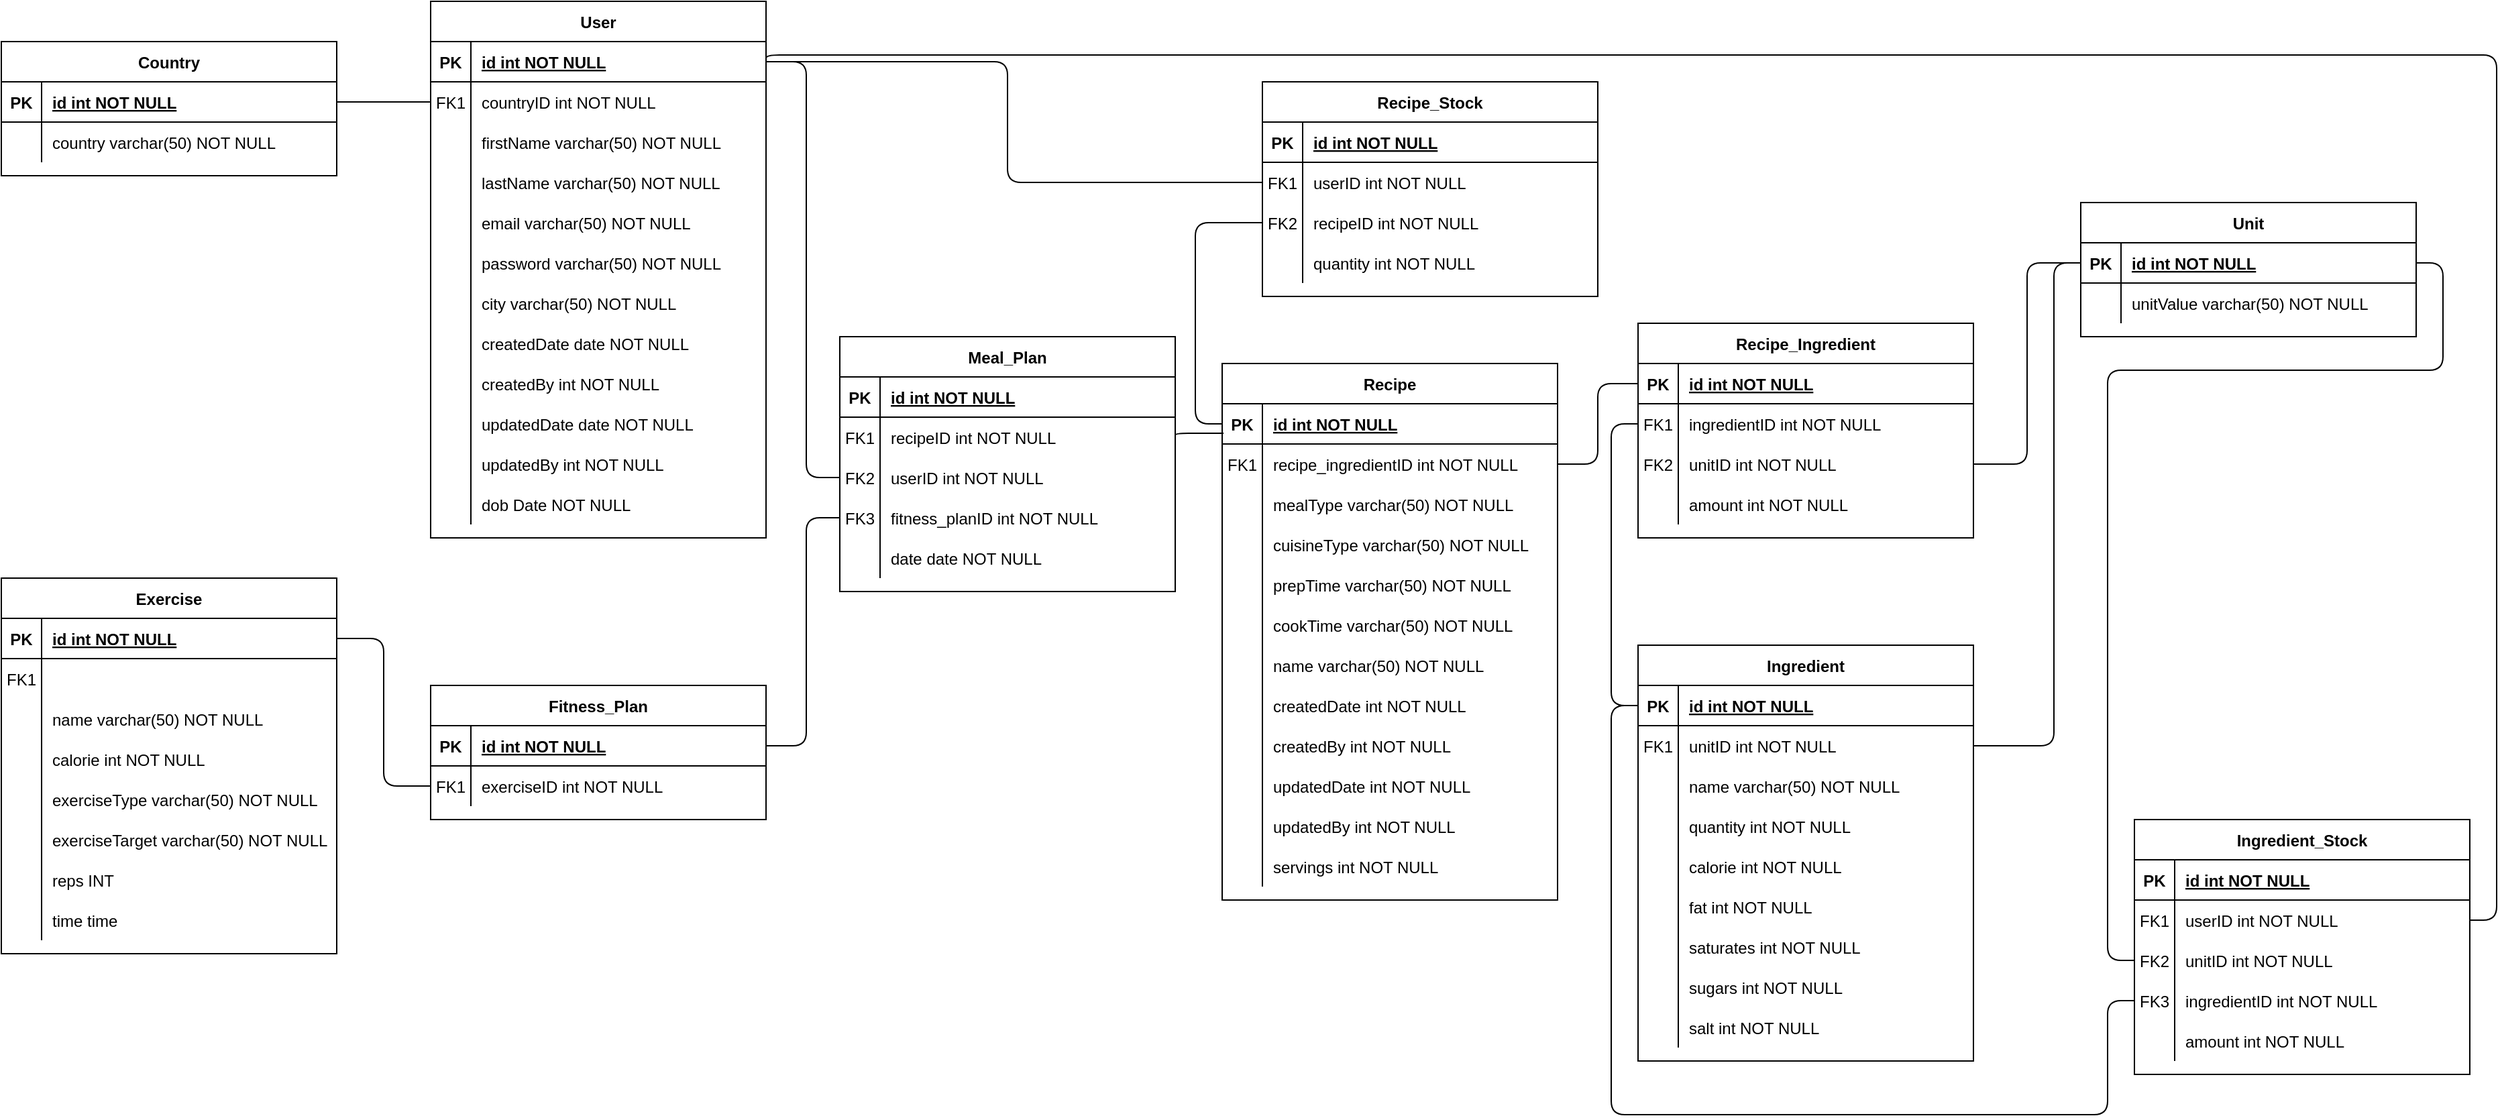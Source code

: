 <mxfile version="14.4.3" type="device"><diagram id="R2lEEEUBdFMjLlhIrx00" name="Page-1"><mxGraphModel dx="2709" dy="1211" grid="1" gridSize="10" guides="1" tooltips="1" connect="1" arrows="1" fold="1" page="1" pageScale="1" pageWidth="850" pageHeight="1100" math="0" shadow="0" extFonts="Permanent Marker^https://fonts.googleapis.com/css?family=Permanent+Marker"><root><mxCell id="0"/><mxCell id="1" parent="0"/><mxCell id="C-vyLk0tnHw3VtMMgP7b-2" value="Country" style="shape=table;startSize=30;container=1;collapsible=1;childLayout=tableLayout;fixedRows=1;rowLines=0;fontStyle=1;align=center;resizeLast=1;" parent="1" vertex="1"><mxGeometry x="-200" y="180" width="250" height="100" as="geometry"/></mxCell><mxCell id="C-vyLk0tnHw3VtMMgP7b-3" value="" style="shape=partialRectangle;collapsible=0;dropTarget=0;pointerEvents=0;fillColor=none;points=[[0,0.5],[1,0.5]];portConstraint=eastwest;top=0;left=0;right=0;bottom=1;" parent="C-vyLk0tnHw3VtMMgP7b-2" vertex="1"><mxGeometry y="30" width="250" height="30" as="geometry"/></mxCell><mxCell id="C-vyLk0tnHw3VtMMgP7b-4" value="PK" style="shape=partialRectangle;overflow=hidden;connectable=0;fillColor=none;top=0;left=0;bottom=0;right=0;fontStyle=1;" parent="C-vyLk0tnHw3VtMMgP7b-3" vertex="1"><mxGeometry width="30" height="30" as="geometry"/></mxCell><mxCell id="C-vyLk0tnHw3VtMMgP7b-5" value="id int NOT NULL " style="shape=partialRectangle;overflow=hidden;connectable=0;fillColor=none;top=0;left=0;bottom=0;right=0;align=left;spacingLeft=6;fontStyle=5;" parent="C-vyLk0tnHw3VtMMgP7b-3" vertex="1"><mxGeometry x="30" width="220" height="30" as="geometry"/></mxCell><mxCell id="C-vyLk0tnHw3VtMMgP7b-9" value="" style="shape=partialRectangle;collapsible=0;dropTarget=0;pointerEvents=0;fillColor=none;points=[[0,0.5],[1,0.5]];portConstraint=eastwest;top=0;left=0;right=0;bottom=0;" parent="C-vyLk0tnHw3VtMMgP7b-2" vertex="1"><mxGeometry y="60" width="250" height="30" as="geometry"/></mxCell><mxCell id="C-vyLk0tnHw3VtMMgP7b-10" value="" style="shape=partialRectangle;overflow=hidden;connectable=0;fillColor=none;top=0;left=0;bottom=0;right=0;" parent="C-vyLk0tnHw3VtMMgP7b-9" vertex="1"><mxGeometry width="30" height="30" as="geometry"/></mxCell><mxCell id="C-vyLk0tnHw3VtMMgP7b-11" value="country varchar(50) NOT NULL" style="shape=partialRectangle;overflow=hidden;connectable=0;fillColor=none;top=0;left=0;bottom=0;right=0;align=left;spacingLeft=6;" parent="C-vyLk0tnHw3VtMMgP7b-9" vertex="1"><mxGeometry x="30" width="220" height="30" as="geometry"/></mxCell><mxCell id="C-vyLk0tnHw3VtMMgP7b-13" value="Recipe" style="shape=table;startSize=30;container=1;collapsible=1;childLayout=tableLayout;fixedRows=1;rowLines=0;fontStyle=1;align=center;resizeLast=1;" parent="1" vertex="1"><mxGeometry x="710" y="420" width="250" height="400" as="geometry"/></mxCell><mxCell id="C-vyLk0tnHw3VtMMgP7b-14" value="" style="shape=partialRectangle;collapsible=0;dropTarget=0;pointerEvents=0;fillColor=none;points=[[0,0.5],[1,0.5]];portConstraint=eastwest;top=0;left=0;right=0;bottom=1;" parent="C-vyLk0tnHw3VtMMgP7b-13" vertex="1"><mxGeometry y="30" width="250" height="30" as="geometry"/></mxCell><mxCell id="C-vyLk0tnHw3VtMMgP7b-15" value="PK" style="shape=partialRectangle;overflow=hidden;connectable=0;fillColor=none;top=0;left=0;bottom=0;right=0;fontStyle=1;" parent="C-vyLk0tnHw3VtMMgP7b-14" vertex="1"><mxGeometry width="30" height="30" as="geometry"/></mxCell><mxCell id="C-vyLk0tnHw3VtMMgP7b-16" value="id int NOT NULL " style="shape=partialRectangle;overflow=hidden;connectable=0;fillColor=none;top=0;left=0;bottom=0;right=0;align=left;spacingLeft=6;fontStyle=5;" parent="C-vyLk0tnHw3VtMMgP7b-14" vertex="1"><mxGeometry x="30" width="220" height="30" as="geometry"/></mxCell><mxCell id="C-vyLk0tnHw3VtMMgP7b-17" value="" style="shape=partialRectangle;collapsible=0;dropTarget=0;pointerEvents=0;fillColor=none;points=[[0,0.5],[1,0.5]];portConstraint=eastwest;top=0;left=0;right=0;bottom=0;" parent="C-vyLk0tnHw3VtMMgP7b-13" vertex="1"><mxGeometry y="60" width="250" height="30" as="geometry"/></mxCell><mxCell id="C-vyLk0tnHw3VtMMgP7b-18" value="FK1" style="shape=partialRectangle;overflow=hidden;connectable=0;fillColor=none;top=0;left=0;bottom=0;right=0;" parent="C-vyLk0tnHw3VtMMgP7b-17" vertex="1"><mxGeometry width="30" height="30" as="geometry"/></mxCell><mxCell id="C-vyLk0tnHw3VtMMgP7b-19" value="recipe_ingredientID int NOT NULL" style="shape=partialRectangle;overflow=hidden;connectable=0;fillColor=none;top=0;left=0;bottom=0;right=0;align=left;spacingLeft=6;" parent="C-vyLk0tnHw3VtMMgP7b-17" vertex="1"><mxGeometry x="30" width="220" height="30" as="geometry"/></mxCell><mxCell id="C-vyLk0tnHw3VtMMgP7b-20" value="" style="shape=partialRectangle;collapsible=0;dropTarget=0;pointerEvents=0;fillColor=none;points=[[0,0.5],[1,0.5]];portConstraint=eastwest;top=0;left=0;right=0;bottom=0;" parent="C-vyLk0tnHw3VtMMgP7b-13" vertex="1"><mxGeometry y="90" width="250" height="30" as="geometry"/></mxCell><mxCell id="C-vyLk0tnHw3VtMMgP7b-21" value="" style="shape=partialRectangle;overflow=hidden;connectable=0;fillColor=none;top=0;left=0;bottom=0;right=0;" parent="C-vyLk0tnHw3VtMMgP7b-20" vertex="1"><mxGeometry width="30" height="30" as="geometry"/></mxCell><mxCell id="C-vyLk0tnHw3VtMMgP7b-22" value="mealType varchar(50) NOT NULL" style="shape=partialRectangle;overflow=hidden;connectable=0;fillColor=none;top=0;left=0;bottom=0;right=0;align=left;spacingLeft=6;" parent="C-vyLk0tnHw3VtMMgP7b-20" vertex="1"><mxGeometry x="30" width="220" height="30" as="geometry"/></mxCell><mxCell id="Sjvf80DMkEzg02HDt4dx-84" value="" style="shape=partialRectangle;collapsible=0;dropTarget=0;pointerEvents=0;fillColor=none;points=[[0,0.5],[1,0.5]];portConstraint=eastwest;top=0;left=0;right=0;bottom=0;" vertex="1" parent="C-vyLk0tnHw3VtMMgP7b-13"><mxGeometry y="120" width="250" height="30" as="geometry"/></mxCell><mxCell id="Sjvf80DMkEzg02HDt4dx-85" value="" style="shape=partialRectangle;overflow=hidden;connectable=0;fillColor=none;top=0;left=0;bottom=0;right=0;" vertex="1" parent="Sjvf80DMkEzg02HDt4dx-84"><mxGeometry width="30" height="30" as="geometry"/></mxCell><mxCell id="Sjvf80DMkEzg02HDt4dx-86" value="cuisineType varchar(50) NOT NULL" style="shape=partialRectangle;overflow=hidden;connectable=0;fillColor=none;top=0;left=0;bottom=0;right=0;align=left;spacingLeft=6;" vertex="1" parent="Sjvf80DMkEzg02HDt4dx-84"><mxGeometry x="30" width="220" height="30" as="geometry"/></mxCell><mxCell id="Sjvf80DMkEzg02HDt4dx-87" value="" style="shape=partialRectangle;collapsible=0;dropTarget=0;pointerEvents=0;fillColor=none;points=[[0,0.5],[1,0.5]];portConstraint=eastwest;top=0;left=0;right=0;bottom=0;" vertex="1" parent="C-vyLk0tnHw3VtMMgP7b-13"><mxGeometry y="150" width="250" height="30" as="geometry"/></mxCell><mxCell id="Sjvf80DMkEzg02HDt4dx-88" value="" style="shape=partialRectangle;overflow=hidden;connectable=0;fillColor=none;top=0;left=0;bottom=0;right=0;" vertex="1" parent="Sjvf80DMkEzg02HDt4dx-87"><mxGeometry width="30" height="30" as="geometry"/></mxCell><mxCell id="Sjvf80DMkEzg02HDt4dx-89" value="prepTime varchar(50) NOT NULL" style="shape=partialRectangle;overflow=hidden;connectable=0;fillColor=none;top=0;left=0;bottom=0;right=0;align=left;spacingLeft=6;" vertex="1" parent="Sjvf80DMkEzg02HDt4dx-87"><mxGeometry x="30" width="220" height="30" as="geometry"/></mxCell><mxCell id="Sjvf80DMkEzg02HDt4dx-90" value="" style="shape=partialRectangle;collapsible=0;dropTarget=0;pointerEvents=0;fillColor=none;points=[[0,0.5],[1,0.5]];portConstraint=eastwest;top=0;left=0;right=0;bottom=0;" vertex="1" parent="C-vyLk0tnHw3VtMMgP7b-13"><mxGeometry y="180" width="250" height="30" as="geometry"/></mxCell><mxCell id="Sjvf80DMkEzg02HDt4dx-91" value="" style="shape=partialRectangle;overflow=hidden;connectable=0;fillColor=none;top=0;left=0;bottom=0;right=0;" vertex="1" parent="Sjvf80DMkEzg02HDt4dx-90"><mxGeometry width="30" height="30" as="geometry"/></mxCell><mxCell id="Sjvf80DMkEzg02HDt4dx-92" value="cookTime varchar(50) NOT NULL" style="shape=partialRectangle;overflow=hidden;connectable=0;fillColor=none;top=0;left=0;bottom=0;right=0;align=left;spacingLeft=6;" vertex="1" parent="Sjvf80DMkEzg02HDt4dx-90"><mxGeometry x="30" width="220" height="30" as="geometry"/></mxCell><mxCell id="Sjvf80DMkEzg02HDt4dx-124" value="" style="shape=partialRectangle;collapsible=0;dropTarget=0;pointerEvents=0;fillColor=none;points=[[0,0.5],[1,0.5]];portConstraint=eastwest;top=0;left=0;right=0;bottom=0;" vertex="1" parent="C-vyLk0tnHw3VtMMgP7b-13"><mxGeometry y="210" width="250" height="30" as="geometry"/></mxCell><mxCell id="Sjvf80DMkEzg02HDt4dx-125" value="" style="shape=partialRectangle;overflow=hidden;connectable=0;fillColor=none;top=0;left=0;bottom=0;right=0;" vertex="1" parent="Sjvf80DMkEzg02HDt4dx-124"><mxGeometry width="30" height="30" as="geometry"/></mxCell><mxCell id="Sjvf80DMkEzg02HDt4dx-126" value="name varchar(50) NOT NULL" style="shape=partialRectangle;overflow=hidden;connectable=0;fillColor=none;top=0;left=0;bottom=0;right=0;align=left;spacingLeft=6;" vertex="1" parent="Sjvf80DMkEzg02HDt4dx-124"><mxGeometry x="30" width="220" height="30" as="geometry"/></mxCell><mxCell id="Sjvf80DMkEzg02HDt4dx-130" value="" style="shape=partialRectangle;collapsible=0;dropTarget=0;pointerEvents=0;fillColor=none;points=[[0,0.5],[1,0.5]];portConstraint=eastwest;top=0;left=0;right=0;bottom=0;" vertex="1" parent="C-vyLk0tnHw3VtMMgP7b-13"><mxGeometry y="240" width="250" height="30" as="geometry"/></mxCell><mxCell id="Sjvf80DMkEzg02HDt4dx-131" value="" style="shape=partialRectangle;overflow=hidden;connectable=0;fillColor=none;top=0;left=0;bottom=0;right=0;" vertex="1" parent="Sjvf80DMkEzg02HDt4dx-130"><mxGeometry width="30" height="30" as="geometry"/></mxCell><mxCell id="Sjvf80DMkEzg02HDt4dx-132" value="createdDate int NOT NULL" style="shape=partialRectangle;overflow=hidden;connectable=0;fillColor=none;top=0;left=0;bottom=0;right=0;align=left;spacingLeft=6;" vertex="1" parent="Sjvf80DMkEzg02HDt4dx-130"><mxGeometry x="30" width="220" height="30" as="geometry"/></mxCell><mxCell id="Sjvf80DMkEzg02HDt4dx-127" value="" style="shape=partialRectangle;collapsible=0;dropTarget=0;pointerEvents=0;fillColor=none;points=[[0,0.5],[1,0.5]];portConstraint=eastwest;top=0;left=0;right=0;bottom=0;" vertex="1" parent="C-vyLk0tnHw3VtMMgP7b-13"><mxGeometry y="270" width="250" height="30" as="geometry"/></mxCell><mxCell id="Sjvf80DMkEzg02HDt4dx-128" value="" style="shape=partialRectangle;overflow=hidden;connectable=0;fillColor=none;top=0;left=0;bottom=0;right=0;" vertex="1" parent="Sjvf80DMkEzg02HDt4dx-127"><mxGeometry width="30" height="30" as="geometry"/></mxCell><mxCell id="Sjvf80DMkEzg02HDt4dx-129" value="createdBy int NOT NULL" style="shape=partialRectangle;overflow=hidden;connectable=0;fillColor=none;top=0;left=0;bottom=0;right=0;align=left;spacingLeft=6;" vertex="1" parent="Sjvf80DMkEzg02HDt4dx-127"><mxGeometry x="30" width="220" height="30" as="geometry"/></mxCell><mxCell id="Sjvf80DMkEzg02HDt4dx-133" value="" style="shape=partialRectangle;collapsible=0;dropTarget=0;pointerEvents=0;fillColor=none;points=[[0,0.5],[1,0.5]];portConstraint=eastwest;top=0;left=0;right=0;bottom=0;" vertex="1" parent="C-vyLk0tnHw3VtMMgP7b-13"><mxGeometry y="300" width="250" height="30" as="geometry"/></mxCell><mxCell id="Sjvf80DMkEzg02HDt4dx-134" value="" style="shape=partialRectangle;overflow=hidden;connectable=0;fillColor=none;top=0;left=0;bottom=0;right=0;" vertex="1" parent="Sjvf80DMkEzg02HDt4dx-133"><mxGeometry width="30" height="30" as="geometry"/></mxCell><mxCell id="Sjvf80DMkEzg02HDt4dx-135" value="updatedDate int NOT NULL" style="shape=partialRectangle;overflow=hidden;connectable=0;fillColor=none;top=0;left=0;bottom=0;right=0;align=left;spacingLeft=6;" vertex="1" parent="Sjvf80DMkEzg02HDt4dx-133"><mxGeometry x="30" width="220" height="30" as="geometry"/></mxCell><mxCell id="Sjvf80DMkEzg02HDt4dx-136" value="" style="shape=partialRectangle;collapsible=0;dropTarget=0;pointerEvents=0;fillColor=none;points=[[0,0.5],[1,0.5]];portConstraint=eastwest;top=0;left=0;right=0;bottom=0;" vertex="1" parent="C-vyLk0tnHw3VtMMgP7b-13"><mxGeometry y="330" width="250" height="30" as="geometry"/></mxCell><mxCell id="Sjvf80DMkEzg02HDt4dx-137" value="" style="shape=partialRectangle;overflow=hidden;connectable=0;fillColor=none;top=0;left=0;bottom=0;right=0;" vertex="1" parent="Sjvf80DMkEzg02HDt4dx-136"><mxGeometry width="30" height="30" as="geometry"/></mxCell><mxCell id="Sjvf80DMkEzg02HDt4dx-138" value="updatedBy int NOT NULL" style="shape=partialRectangle;overflow=hidden;connectable=0;fillColor=none;top=0;left=0;bottom=0;right=0;align=left;spacingLeft=6;" vertex="1" parent="Sjvf80DMkEzg02HDt4dx-136"><mxGeometry x="30" width="220" height="30" as="geometry"/></mxCell><mxCell id="Sjvf80DMkEzg02HDt4dx-223" value="" style="shape=partialRectangle;collapsible=0;dropTarget=0;pointerEvents=0;fillColor=none;points=[[0,0.5],[1,0.5]];portConstraint=eastwest;top=0;left=0;right=0;bottom=0;" vertex="1" parent="C-vyLk0tnHw3VtMMgP7b-13"><mxGeometry y="360" width="250" height="30" as="geometry"/></mxCell><mxCell id="Sjvf80DMkEzg02HDt4dx-224" value="" style="shape=partialRectangle;overflow=hidden;connectable=0;fillColor=none;top=0;left=0;bottom=0;right=0;" vertex="1" parent="Sjvf80DMkEzg02HDt4dx-223"><mxGeometry width="30" height="30" as="geometry"/></mxCell><mxCell id="Sjvf80DMkEzg02HDt4dx-225" value="servings int NOT NULL" style="shape=partialRectangle;overflow=hidden;connectable=0;fillColor=none;top=0;left=0;bottom=0;right=0;align=left;spacingLeft=6;" vertex="1" parent="Sjvf80DMkEzg02HDt4dx-223"><mxGeometry x="30" width="220" height="30" as="geometry"/></mxCell><mxCell id="C-vyLk0tnHw3VtMMgP7b-23" value="User" style="shape=table;startSize=30;container=1;collapsible=1;childLayout=tableLayout;fixedRows=1;rowLines=0;fontStyle=1;align=center;resizeLast=1;" parent="1" vertex="1"><mxGeometry x="120" y="150" width="250" height="400" as="geometry"/></mxCell><mxCell id="C-vyLk0tnHw3VtMMgP7b-24" value="" style="shape=partialRectangle;collapsible=0;dropTarget=0;pointerEvents=0;fillColor=none;points=[[0,0.5],[1,0.5]];portConstraint=eastwest;top=0;left=0;right=0;bottom=1;" parent="C-vyLk0tnHw3VtMMgP7b-23" vertex="1"><mxGeometry y="30" width="250" height="30" as="geometry"/></mxCell><mxCell id="C-vyLk0tnHw3VtMMgP7b-25" value="PK" style="shape=partialRectangle;overflow=hidden;connectable=0;fillColor=none;top=0;left=0;bottom=0;right=0;fontStyle=1;" parent="C-vyLk0tnHw3VtMMgP7b-24" vertex="1"><mxGeometry width="30" height="30" as="geometry"/></mxCell><mxCell id="C-vyLk0tnHw3VtMMgP7b-26" value="id int NOT NULL " style="shape=partialRectangle;overflow=hidden;connectable=0;fillColor=none;top=0;left=0;bottom=0;right=0;align=left;spacingLeft=6;fontStyle=5;" parent="C-vyLk0tnHw3VtMMgP7b-24" vertex="1"><mxGeometry x="30" width="220" height="30" as="geometry"/></mxCell><mxCell id="C-vyLk0tnHw3VtMMgP7b-27" value="" style="shape=partialRectangle;collapsible=0;dropTarget=0;pointerEvents=0;fillColor=none;points=[[0,0.5],[1,0.5]];portConstraint=eastwest;top=0;left=0;right=0;bottom=0;" parent="C-vyLk0tnHw3VtMMgP7b-23" vertex="1"><mxGeometry y="60" width="250" height="30" as="geometry"/></mxCell><mxCell id="C-vyLk0tnHw3VtMMgP7b-28" value="FK1" style="shape=partialRectangle;overflow=hidden;connectable=0;fillColor=none;top=0;left=0;bottom=0;right=0;" parent="C-vyLk0tnHw3VtMMgP7b-27" vertex="1"><mxGeometry width="30" height="30" as="geometry"/></mxCell><mxCell id="C-vyLk0tnHw3VtMMgP7b-29" value="countryID int NOT NULL" style="shape=partialRectangle;overflow=hidden;connectable=0;fillColor=none;top=0;left=0;bottom=0;right=0;align=left;spacingLeft=6;" parent="C-vyLk0tnHw3VtMMgP7b-27" vertex="1"><mxGeometry x="30" width="220" height="30" as="geometry"/></mxCell><mxCell id="Sjvf80DMkEzg02HDt4dx-42" value="" style="shape=partialRectangle;collapsible=0;dropTarget=0;pointerEvents=0;fillColor=none;points=[[0,0.5],[1,0.5]];portConstraint=eastwest;top=0;left=0;right=0;bottom=0;" vertex="1" parent="C-vyLk0tnHw3VtMMgP7b-23"><mxGeometry y="90" width="250" height="30" as="geometry"/></mxCell><mxCell id="Sjvf80DMkEzg02HDt4dx-43" value="" style="shape=partialRectangle;overflow=hidden;connectable=0;fillColor=none;top=0;left=0;bottom=0;right=0;" vertex="1" parent="Sjvf80DMkEzg02HDt4dx-42"><mxGeometry width="30" height="30" as="geometry"/></mxCell><mxCell id="Sjvf80DMkEzg02HDt4dx-44" value="firstName varchar(50) NOT NULL" style="shape=partialRectangle;overflow=hidden;connectable=0;fillColor=none;top=0;left=0;bottom=0;right=0;align=left;spacingLeft=6;" vertex="1" parent="Sjvf80DMkEzg02HDt4dx-42"><mxGeometry x="30" width="220" height="30" as="geometry"/></mxCell><mxCell id="Sjvf80DMkEzg02HDt4dx-45" value="" style="shape=partialRectangle;collapsible=0;dropTarget=0;pointerEvents=0;fillColor=none;points=[[0,0.5],[1,0.5]];portConstraint=eastwest;top=0;left=0;right=0;bottom=0;" vertex="1" parent="C-vyLk0tnHw3VtMMgP7b-23"><mxGeometry y="120" width="250" height="30" as="geometry"/></mxCell><mxCell id="Sjvf80DMkEzg02HDt4dx-46" value="" style="shape=partialRectangle;overflow=hidden;connectable=0;fillColor=none;top=0;left=0;bottom=0;right=0;" vertex="1" parent="Sjvf80DMkEzg02HDt4dx-45"><mxGeometry width="30" height="30" as="geometry"/></mxCell><mxCell id="Sjvf80DMkEzg02HDt4dx-47" value="lastName varchar(50) NOT NULL" style="shape=partialRectangle;overflow=hidden;connectable=0;fillColor=none;top=0;left=0;bottom=0;right=0;align=left;spacingLeft=6;" vertex="1" parent="Sjvf80DMkEzg02HDt4dx-45"><mxGeometry x="30" width="220" height="30" as="geometry"/></mxCell><mxCell id="Sjvf80DMkEzg02HDt4dx-48" value="" style="shape=partialRectangle;collapsible=0;dropTarget=0;pointerEvents=0;fillColor=none;points=[[0,0.5],[1,0.5]];portConstraint=eastwest;top=0;left=0;right=0;bottom=0;" vertex="1" parent="C-vyLk0tnHw3VtMMgP7b-23"><mxGeometry y="150" width="250" height="30" as="geometry"/></mxCell><mxCell id="Sjvf80DMkEzg02HDt4dx-49" value="" style="shape=partialRectangle;overflow=hidden;connectable=0;fillColor=none;top=0;left=0;bottom=0;right=0;" vertex="1" parent="Sjvf80DMkEzg02HDt4dx-48"><mxGeometry width="30" height="30" as="geometry"/></mxCell><mxCell id="Sjvf80DMkEzg02HDt4dx-50" value="email varchar(50) NOT NULL" style="shape=partialRectangle;overflow=hidden;connectable=0;fillColor=none;top=0;left=0;bottom=0;right=0;align=left;spacingLeft=6;" vertex="1" parent="Sjvf80DMkEzg02HDt4dx-48"><mxGeometry x="30" width="220" height="30" as="geometry"/></mxCell><mxCell id="Sjvf80DMkEzg02HDt4dx-51" value="" style="shape=partialRectangle;collapsible=0;dropTarget=0;pointerEvents=0;fillColor=none;points=[[0,0.5],[1,0.5]];portConstraint=eastwest;top=0;left=0;right=0;bottom=0;" vertex="1" parent="C-vyLk0tnHw3VtMMgP7b-23"><mxGeometry y="180" width="250" height="30" as="geometry"/></mxCell><mxCell id="Sjvf80DMkEzg02HDt4dx-52" value="" style="shape=partialRectangle;overflow=hidden;connectable=0;fillColor=none;top=0;left=0;bottom=0;right=0;" vertex="1" parent="Sjvf80DMkEzg02HDt4dx-51"><mxGeometry width="30" height="30" as="geometry"/></mxCell><mxCell id="Sjvf80DMkEzg02HDt4dx-53" value="password varchar(50) NOT NULL" style="shape=partialRectangle;overflow=hidden;connectable=0;fillColor=none;top=0;left=0;bottom=0;right=0;align=left;spacingLeft=6;" vertex="1" parent="Sjvf80DMkEzg02HDt4dx-51"><mxGeometry x="30" width="220" height="30" as="geometry"/></mxCell><mxCell id="Sjvf80DMkEzg02HDt4dx-54" value="" style="shape=partialRectangle;collapsible=0;dropTarget=0;pointerEvents=0;fillColor=none;points=[[0,0.5],[1,0.5]];portConstraint=eastwest;top=0;left=0;right=0;bottom=0;" vertex="1" parent="C-vyLk0tnHw3VtMMgP7b-23"><mxGeometry y="210" width="250" height="30" as="geometry"/></mxCell><mxCell id="Sjvf80DMkEzg02HDt4dx-55" value="" style="shape=partialRectangle;overflow=hidden;connectable=0;fillColor=none;top=0;left=0;bottom=0;right=0;" vertex="1" parent="Sjvf80DMkEzg02HDt4dx-54"><mxGeometry width="30" height="30" as="geometry"/></mxCell><mxCell id="Sjvf80DMkEzg02HDt4dx-56" value="city varchar(50) NOT NULL" style="shape=partialRectangle;overflow=hidden;connectable=0;fillColor=none;top=0;left=0;bottom=0;right=0;align=left;spacingLeft=6;" vertex="1" parent="Sjvf80DMkEzg02HDt4dx-54"><mxGeometry x="30" width="220" height="30" as="geometry"/></mxCell><mxCell id="Sjvf80DMkEzg02HDt4dx-57" value="" style="shape=partialRectangle;collapsible=0;dropTarget=0;pointerEvents=0;fillColor=none;points=[[0,0.5],[1,0.5]];portConstraint=eastwest;top=0;left=0;right=0;bottom=0;" vertex="1" parent="C-vyLk0tnHw3VtMMgP7b-23"><mxGeometry y="240" width="250" height="30" as="geometry"/></mxCell><mxCell id="Sjvf80DMkEzg02HDt4dx-58" value="" style="shape=partialRectangle;overflow=hidden;connectable=0;fillColor=none;top=0;left=0;bottom=0;right=0;" vertex="1" parent="Sjvf80DMkEzg02HDt4dx-57"><mxGeometry width="30" height="30" as="geometry"/></mxCell><mxCell id="Sjvf80DMkEzg02HDt4dx-59" value="createdDate date NOT NULL" style="shape=partialRectangle;overflow=hidden;connectable=0;fillColor=none;top=0;left=0;bottom=0;right=0;align=left;spacingLeft=6;" vertex="1" parent="Sjvf80DMkEzg02HDt4dx-57"><mxGeometry x="30" width="220" height="30" as="geometry"/></mxCell><mxCell id="Sjvf80DMkEzg02HDt4dx-60" value="" style="shape=partialRectangle;collapsible=0;dropTarget=0;pointerEvents=0;fillColor=none;points=[[0,0.5],[1,0.5]];portConstraint=eastwest;top=0;left=0;right=0;bottom=0;" vertex="1" parent="C-vyLk0tnHw3VtMMgP7b-23"><mxGeometry y="270" width="250" height="30" as="geometry"/></mxCell><mxCell id="Sjvf80DMkEzg02HDt4dx-61" value="" style="shape=partialRectangle;overflow=hidden;connectable=0;fillColor=none;top=0;left=0;bottom=0;right=0;" vertex="1" parent="Sjvf80DMkEzg02HDt4dx-60"><mxGeometry width="30" height="30" as="geometry"/></mxCell><mxCell id="Sjvf80DMkEzg02HDt4dx-62" value="createdBy int NOT NULL" style="shape=partialRectangle;overflow=hidden;connectable=0;fillColor=none;top=0;left=0;bottom=0;right=0;align=left;spacingLeft=6;" vertex="1" parent="Sjvf80DMkEzg02HDt4dx-60"><mxGeometry x="30" width="220" height="30" as="geometry"/></mxCell><mxCell id="Sjvf80DMkEzg02HDt4dx-63" value="" style="shape=partialRectangle;collapsible=0;dropTarget=0;pointerEvents=0;fillColor=none;points=[[0,0.5],[1,0.5]];portConstraint=eastwest;top=0;left=0;right=0;bottom=0;" vertex="1" parent="C-vyLk0tnHw3VtMMgP7b-23"><mxGeometry y="300" width="250" height="30" as="geometry"/></mxCell><mxCell id="Sjvf80DMkEzg02HDt4dx-64" value="" style="shape=partialRectangle;overflow=hidden;connectable=0;fillColor=none;top=0;left=0;bottom=0;right=0;" vertex="1" parent="Sjvf80DMkEzg02HDt4dx-63"><mxGeometry width="30" height="30" as="geometry"/></mxCell><mxCell id="Sjvf80DMkEzg02HDt4dx-65" value="updatedDate date NOT NULL" style="shape=partialRectangle;overflow=hidden;connectable=0;fillColor=none;top=0;left=0;bottom=0;right=0;align=left;spacingLeft=6;" vertex="1" parent="Sjvf80DMkEzg02HDt4dx-63"><mxGeometry x="30" width="220" height="30" as="geometry"/></mxCell><mxCell id="Sjvf80DMkEzg02HDt4dx-66" value="" style="shape=partialRectangle;collapsible=0;dropTarget=0;pointerEvents=0;fillColor=none;points=[[0,0.5],[1,0.5]];portConstraint=eastwest;top=0;left=0;right=0;bottom=0;" vertex="1" parent="C-vyLk0tnHw3VtMMgP7b-23"><mxGeometry y="330" width="250" height="30" as="geometry"/></mxCell><mxCell id="Sjvf80DMkEzg02HDt4dx-67" value="" style="shape=partialRectangle;overflow=hidden;connectable=0;fillColor=none;top=0;left=0;bottom=0;right=0;" vertex="1" parent="Sjvf80DMkEzg02HDt4dx-66"><mxGeometry width="30" height="30" as="geometry"/></mxCell><mxCell id="Sjvf80DMkEzg02HDt4dx-68" value="updatedBy int NOT NULL" style="shape=partialRectangle;overflow=hidden;connectable=0;fillColor=none;top=0;left=0;bottom=0;right=0;align=left;spacingLeft=6;" vertex="1" parent="Sjvf80DMkEzg02HDt4dx-66"><mxGeometry x="30" width="220" height="30" as="geometry"/></mxCell><mxCell id="Sjvf80DMkEzg02HDt4dx-220" value="" style="shape=partialRectangle;collapsible=0;dropTarget=0;pointerEvents=0;fillColor=none;points=[[0,0.5],[1,0.5]];portConstraint=eastwest;top=0;left=0;right=0;bottom=0;" vertex="1" parent="C-vyLk0tnHw3VtMMgP7b-23"><mxGeometry y="360" width="250" height="30" as="geometry"/></mxCell><mxCell id="Sjvf80DMkEzg02HDt4dx-221" value="" style="shape=partialRectangle;overflow=hidden;connectable=0;fillColor=none;top=0;left=0;bottom=0;right=0;" vertex="1" parent="Sjvf80DMkEzg02HDt4dx-220"><mxGeometry width="30" height="30" as="geometry"/></mxCell><mxCell id="Sjvf80DMkEzg02HDt4dx-222" value="dob Date NOT NULL" style="shape=partialRectangle;overflow=hidden;connectable=0;fillColor=none;top=0;left=0;bottom=0;right=0;align=left;spacingLeft=6;" vertex="1" parent="Sjvf80DMkEzg02HDt4dx-220"><mxGeometry x="30" width="220" height="30" as="geometry"/></mxCell><mxCell id="Sjvf80DMkEzg02HDt4dx-1" value="Ingredient" style="shape=table;startSize=30;container=1;collapsible=1;childLayout=tableLayout;fixedRows=1;rowLines=0;fontStyle=1;align=center;resizeLast=1;" vertex="1" parent="1"><mxGeometry x="1020" y="630" width="250" height="310" as="geometry"/></mxCell><mxCell id="Sjvf80DMkEzg02HDt4dx-2" value="" style="shape=partialRectangle;collapsible=0;dropTarget=0;pointerEvents=0;fillColor=none;points=[[0,0.5],[1,0.5]];portConstraint=eastwest;top=0;left=0;right=0;bottom=1;" vertex="1" parent="Sjvf80DMkEzg02HDt4dx-1"><mxGeometry y="30" width="250" height="30" as="geometry"/></mxCell><mxCell id="Sjvf80DMkEzg02HDt4dx-3" value="PK" style="shape=partialRectangle;overflow=hidden;connectable=0;fillColor=none;top=0;left=0;bottom=0;right=0;fontStyle=1;" vertex="1" parent="Sjvf80DMkEzg02HDt4dx-2"><mxGeometry width="30" height="30" as="geometry"/></mxCell><mxCell id="Sjvf80DMkEzg02HDt4dx-4" value="id int NOT NULL " style="shape=partialRectangle;overflow=hidden;connectable=0;fillColor=none;top=0;left=0;bottom=0;right=0;align=left;spacingLeft=6;fontStyle=5;" vertex="1" parent="Sjvf80DMkEzg02HDt4dx-2"><mxGeometry x="30" width="220" height="30" as="geometry"/></mxCell><mxCell id="Sjvf80DMkEzg02HDt4dx-183" value="" style="shape=partialRectangle;collapsible=0;dropTarget=0;pointerEvents=0;fillColor=none;points=[[0,0.5],[1,0.5]];portConstraint=eastwest;top=0;left=0;right=0;bottom=0;" vertex="1" parent="Sjvf80DMkEzg02HDt4dx-1"><mxGeometry y="60" width="250" height="30" as="geometry"/></mxCell><mxCell id="Sjvf80DMkEzg02HDt4dx-184" value="FK1" style="shape=partialRectangle;overflow=hidden;connectable=0;fillColor=none;top=0;left=0;bottom=0;right=0;" vertex="1" parent="Sjvf80DMkEzg02HDt4dx-183"><mxGeometry width="30" height="30" as="geometry"/></mxCell><mxCell id="Sjvf80DMkEzg02HDt4dx-185" value="unitID int NOT NULL" style="shape=partialRectangle;overflow=hidden;connectable=0;fillColor=none;top=0;left=0;bottom=0;right=0;align=left;spacingLeft=6;" vertex="1" parent="Sjvf80DMkEzg02HDt4dx-183"><mxGeometry x="30" width="220" height="30" as="geometry"/></mxCell><mxCell id="Sjvf80DMkEzg02HDt4dx-5" value="" style="shape=partialRectangle;collapsible=0;dropTarget=0;pointerEvents=0;fillColor=none;points=[[0,0.5],[1,0.5]];portConstraint=eastwest;top=0;left=0;right=0;bottom=0;" vertex="1" parent="Sjvf80DMkEzg02HDt4dx-1"><mxGeometry y="90" width="250" height="30" as="geometry"/></mxCell><mxCell id="Sjvf80DMkEzg02HDt4dx-6" value="" style="shape=partialRectangle;overflow=hidden;connectable=0;fillColor=none;top=0;left=0;bottom=0;right=0;" vertex="1" parent="Sjvf80DMkEzg02HDt4dx-5"><mxGeometry width="30" height="30" as="geometry"/></mxCell><mxCell id="Sjvf80DMkEzg02HDt4dx-7" value="name varchar(50) NOT NULL" style="shape=partialRectangle;overflow=hidden;connectable=0;fillColor=none;top=0;left=0;bottom=0;right=0;align=left;spacingLeft=6;" vertex="1" parent="Sjvf80DMkEzg02HDt4dx-5"><mxGeometry x="30" width="220" height="30" as="geometry"/></mxCell><mxCell id="Sjvf80DMkEzg02HDt4dx-180" value="" style="shape=partialRectangle;collapsible=0;dropTarget=0;pointerEvents=0;fillColor=none;points=[[0,0.5],[1,0.5]];portConstraint=eastwest;top=0;left=0;right=0;bottom=0;" vertex="1" parent="Sjvf80DMkEzg02HDt4dx-1"><mxGeometry y="120" width="250" height="30" as="geometry"/></mxCell><mxCell id="Sjvf80DMkEzg02HDt4dx-181" value="" style="shape=partialRectangle;overflow=hidden;connectable=0;fillColor=none;top=0;left=0;bottom=0;right=0;" vertex="1" parent="Sjvf80DMkEzg02HDt4dx-180"><mxGeometry width="30" height="30" as="geometry"/></mxCell><mxCell id="Sjvf80DMkEzg02HDt4dx-182" value="quantity int NOT NULL" style="shape=partialRectangle;overflow=hidden;connectable=0;fillColor=none;top=0;left=0;bottom=0;right=0;align=left;spacingLeft=6;" vertex="1" parent="Sjvf80DMkEzg02HDt4dx-180"><mxGeometry x="30" width="220" height="30" as="geometry"/></mxCell><mxCell id="Sjvf80DMkEzg02HDt4dx-187" value="" style="shape=partialRectangle;collapsible=0;dropTarget=0;pointerEvents=0;fillColor=none;points=[[0,0.5],[1,0.5]];portConstraint=eastwest;top=0;left=0;right=0;bottom=0;" vertex="1" parent="Sjvf80DMkEzg02HDt4dx-1"><mxGeometry y="150" width="250" height="30" as="geometry"/></mxCell><mxCell id="Sjvf80DMkEzg02HDt4dx-188" value="" style="shape=partialRectangle;overflow=hidden;connectable=0;fillColor=none;top=0;left=0;bottom=0;right=0;" vertex="1" parent="Sjvf80DMkEzg02HDt4dx-187"><mxGeometry width="30" height="30" as="geometry"/></mxCell><mxCell id="Sjvf80DMkEzg02HDt4dx-189" value="calorie int NOT NULL" style="shape=partialRectangle;overflow=hidden;connectable=0;fillColor=none;top=0;left=0;bottom=0;right=0;align=left;spacingLeft=6;" vertex="1" parent="Sjvf80DMkEzg02HDt4dx-187"><mxGeometry x="30" width="220" height="30" as="geometry"/></mxCell><mxCell id="Sjvf80DMkEzg02HDt4dx-190" value="" style="shape=partialRectangle;collapsible=0;dropTarget=0;pointerEvents=0;fillColor=none;points=[[0,0.5],[1,0.5]];portConstraint=eastwest;top=0;left=0;right=0;bottom=0;" vertex="1" parent="Sjvf80DMkEzg02HDt4dx-1"><mxGeometry y="180" width="250" height="30" as="geometry"/></mxCell><mxCell id="Sjvf80DMkEzg02HDt4dx-191" value="" style="shape=partialRectangle;overflow=hidden;connectable=0;fillColor=none;top=0;left=0;bottom=0;right=0;" vertex="1" parent="Sjvf80DMkEzg02HDt4dx-190"><mxGeometry width="30" height="30" as="geometry"/></mxCell><mxCell id="Sjvf80DMkEzg02HDt4dx-192" value="fat int NOT NULL" style="shape=partialRectangle;overflow=hidden;connectable=0;fillColor=none;top=0;left=0;bottom=0;right=0;align=left;spacingLeft=6;" vertex="1" parent="Sjvf80DMkEzg02HDt4dx-190"><mxGeometry x="30" width="220" height="30" as="geometry"/></mxCell><mxCell id="Sjvf80DMkEzg02HDt4dx-193" value="" style="shape=partialRectangle;collapsible=0;dropTarget=0;pointerEvents=0;fillColor=none;points=[[0,0.5],[1,0.5]];portConstraint=eastwest;top=0;left=0;right=0;bottom=0;" vertex="1" parent="Sjvf80DMkEzg02HDt4dx-1"><mxGeometry y="210" width="250" height="30" as="geometry"/></mxCell><mxCell id="Sjvf80DMkEzg02HDt4dx-194" value="" style="shape=partialRectangle;overflow=hidden;connectable=0;fillColor=none;top=0;left=0;bottom=0;right=0;" vertex="1" parent="Sjvf80DMkEzg02HDt4dx-193"><mxGeometry width="30" height="30" as="geometry"/></mxCell><mxCell id="Sjvf80DMkEzg02HDt4dx-195" value="saturates int NOT NULL" style="shape=partialRectangle;overflow=hidden;connectable=0;fillColor=none;top=0;left=0;bottom=0;right=0;align=left;spacingLeft=6;" vertex="1" parent="Sjvf80DMkEzg02HDt4dx-193"><mxGeometry x="30" width="220" height="30" as="geometry"/></mxCell><mxCell id="Sjvf80DMkEzg02HDt4dx-196" value="" style="shape=partialRectangle;collapsible=0;dropTarget=0;pointerEvents=0;fillColor=none;points=[[0,0.5],[1,0.5]];portConstraint=eastwest;top=0;left=0;right=0;bottom=0;" vertex="1" parent="Sjvf80DMkEzg02HDt4dx-1"><mxGeometry y="240" width="250" height="30" as="geometry"/></mxCell><mxCell id="Sjvf80DMkEzg02HDt4dx-197" value="" style="shape=partialRectangle;overflow=hidden;connectable=0;fillColor=none;top=0;left=0;bottom=0;right=0;" vertex="1" parent="Sjvf80DMkEzg02HDt4dx-196"><mxGeometry width="30" height="30" as="geometry"/></mxCell><mxCell id="Sjvf80DMkEzg02HDt4dx-198" value="sugars int NOT NULL" style="shape=partialRectangle;overflow=hidden;connectable=0;fillColor=none;top=0;left=0;bottom=0;right=0;align=left;spacingLeft=6;" vertex="1" parent="Sjvf80DMkEzg02HDt4dx-196"><mxGeometry x="30" width="220" height="30" as="geometry"/></mxCell><mxCell id="Sjvf80DMkEzg02HDt4dx-199" value="" style="shape=partialRectangle;collapsible=0;dropTarget=0;pointerEvents=0;fillColor=none;points=[[0,0.5],[1,0.5]];portConstraint=eastwest;top=0;left=0;right=0;bottom=0;" vertex="1" parent="Sjvf80DMkEzg02HDt4dx-1"><mxGeometry y="270" width="250" height="30" as="geometry"/></mxCell><mxCell id="Sjvf80DMkEzg02HDt4dx-200" value="" style="shape=partialRectangle;overflow=hidden;connectable=0;fillColor=none;top=0;left=0;bottom=0;right=0;" vertex="1" parent="Sjvf80DMkEzg02HDt4dx-199"><mxGeometry width="30" height="30" as="geometry"/></mxCell><mxCell id="Sjvf80DMkEzg02HDt4dx-201" value="salt int NOT NULL" style="shape=partialRectangle;overflow=hidden;connectable=0;fillColor=none;top=0;left=0;bottom=0;right=0;align=left;spacingLeft=6;" vertex="1" parent="Sjvf80DMkEzg02HDt4dx-199"><mxGeometry x="30" width="220" height="30" as="geometry"/></mxCell><mxCell id="Sjvf80DMkEzg02HDt4dx-11" value="Exercise" style="shape=table;startSize=30;container=1;collapsible=1;childLayout=tableLayout;fixedRows=1;rowLines=0;fontStyle=1;align=center;resizeLast=1;" vertex="1" parent="1"><mxGeometry x="-200" y="580" width="250" height="280" as="geometry"/></mxCell><mxCell id="Sjvf80DMkEzg02HDt4dx-12" value="" style="shape=partialRectangle;collapsible=0;dropTarget=0;pointerEvents=0;fillColor=none;points=[[0,0.5],[1,0.5]];portConstraint=eastwest;top=0;left=0;right=0;bottom=1;" vertex="1" parent="Sjvf80DMkEzg02HDt4dx-11"><mxGeometry y="30" width="250" height="30" as="geometry"/></mxCell><mxCell id="Sjvf80DMkEzg02HDt4dx-13" value="PK" style="shape=partialRectangle;overflow=hidden;connectable=0;fillColor=none;top=0;left=0;bottom=0;right=0;fontStyle=1;" vertex="1" parent="Sjvf80DMkEzg02HDt4dx-12"><mxGeometry width="30" height="30" as="geometry"/></mxCell><mxCell id="Sjvf80DMkEzg02HDt4dx-14" value="id int NOT NULL " style="shape=partialRectangle;overflow=hidden;connectable=0;fillColor=none;top=0;left=0;bottom=0;right=0;align=left;spacingLeft=6;fontStyle=5;" vertex="1" parent="Sjvf80DMkEzg02HDt4dx-12"><mxGeometry x="30" width="220" height="30" as="geometry"/></mxCell><mxCell id="Sjvf80DMkEzg02HDt4dx-15" value="" style="shape=partialRectangle;collapsible=0;dropTarget=0;pointerEvents=0;fillColor=none;points=[[0,0.5],[1,0.5]];portConstraint=eastwest;top=0;left=0;right=0;bottom=0;" vertex="1" parent="Sjvf80DMkEzg02HDt4dx-11"><mxGeometry y="60" width="250" height="30" as="geometry"/></mxCell><mxCell id="Sjvf80DMkEzg02HDt4dx-16" value="FK1" style="shape=partialRectangle;overflow=hidden;connectable=0;fillColor=none;top=0;left=0;bottom=0;right=0;" vertex="1" parent="Sjvf80DMkEzg02HDt4dx-15"><mxGeometry width="30" height="30" as="geometry"/></mxCell><mxCell id="Sjvf80DMkEzg02HDt4dx-17" value="" style="shape=partialRectangle;overflow=hidden;connectable=0;fillColor=none;top=0;left=0;bottom=0;right=0;align=left;spacingLeft=6;" vertex="1" parent="Sjvf80DMkEzg02HDt4dx-15"><mxGeometry x="30" width="220" height="30" as="geometry"/></mxCell><mxCell id="Sjvf80DMkEzg02HDt4dx-202" value="" style="shape=partialRectangle;collapsible=0;dropTarget=0;pointerEvents=0;fillColor=none;points=[[0,0.5],[1,0.5]];portConstraint=eastwest;top=0;left=0;right=0;bottom=0;" vertex="1" parent="Sjvf80DMkEzg02HDt4dx-11"><mxGeometry y="90" width="250" height="30" as="geometry"/></mxCell><mxCell id="Sjvf80DMkEzg02HDt4dx-203" value="" style="shape=partialRectangle;overflow=hidden;connectable=0;fillColor=none;top=0;left=0;bottom=0;right=0;" vertex="1" parent="Sjvf80DMkEzg02HDt4dx-202"><mxGeometry width="30" height="30" as="geometry"/></mxCell><mxCell id="Sjvf80DMkEzg02HDt4dx-204" value="name varchar(50) NOT NULL" style="shape=partialRectangle;overflow=hidden;connectable=0;fillColor=none;top=0;left=0;bottom=0;right=0;align=left;spacingLeft=6;" vertex="1" parent="Sjvf80DMkEzg02HDt4dx-202"><mxGeometry x="30" width="220" height="30" as="geometry"/></mxCell><mxCell id="Sjvf80DMkEzg02HDt4dx-205" value="" style="shape=partialRectangle;collapsible=0;dropTarget=0;pointerEvents=0;fillColor=none;points=[[0,0.5],[1,0.5]];portConstraint=eastwest;top=0;left=0;right=0;bottom=0;" vertex="1" parent="Sjvf80DMkEzg02HDt4dx-11"><mxGeometry y="120" width="250" height="30" as="geometry"/></mxCell><mxCell id="Sjvf80DMkEzg02HDt4dx-206" value="" style="shape=partialRectangle;overflow=hidden;connectable=0;fillColor=none;top=0;left=0;bottom=0;right=0;" vertex="1" parent="Sjvf80DMkEzg02HDt4dx-205"><mxGeometry width="30" height="30" as="geometry"/></mxCell><mxCell id="Sjvf80DMkEzg02HDt4dx-207" value="calorie int NOT NULL" style="shape=partialRectangle;overflow=hidden;connectable=0;fillColor=none;top=0;left=0;bottom=0;right=0;align=left;spacingLeft=6;" vertex="1" parent="Sjvf80DMkEzg02HDt4dx-205"><mxGeometry x="30" width="220" height="30" as="geometry"/></mxCell><mxCell id="Sjvf80DMkEzg02HDt4dx-208" value="" style="shape=partialRectangle;collapsible=0;dropTarget=0;pointerEvents=0;fillColor=none;points=[[0,0.5],[1,0.5]];portConstraint=eastwest;top=0;left=0;right=0;bottom=0;" vertex="1" parent="Sjvf80DMkEzg02HDt4dx-11"><mxGeometry y="150" width="250" height="30" as="geometry"/></mxCell><mxCell id="Sjvf80DMkEzg02HDt4dx-209" value="" style="shape=partialRectangle;overflow=hidden;connectable=0;fillColor=none;top=0;left=0;bottom=0;right=0;" vertex="1" parent="Sjvf80DMkEzg02HDt4dx-208"><mxGeometry width="30" height="30" as="geometry"/></mxCell><mxCell id="Sjvf80DMkEzg02HDt4dx-210" value="exerciseType varchar(50) NOT NULL" style="shape=partialRectangle;overflow=hidden;connectable=0;fillColor=none;top=0;left=0;bottom=0;right=0;align=left;spacingLeft=6;" vertex="1" parent="Sjvf80DMkEzg02HDt4dx-208"><mxGeometry x="30" width="220" height="30" as="geometry"/></mxCell><mxCell id="Sjvf80DMkEzg02HDt4dx-211" value="" style="shape=partialRectangle;collapsible=0;dropTarget=0;pointerEvents=0;fillColor=none;points=[[0,0.5],[1,0.5]];portConstraint=eastwest;top=0;left=0;right=0;bottom=0;" vertex="1" parent="Sjvf80DMkEzg02HDt4dx-11"><mxGeometry y="180" width="250" height="30" as="geometry"/></mxCell><mxCell id="Sjvf80DMkEzg02HDt4dx-212" value="" style="shape=partialRectangle;overflow=hidden;connectable=0;fillColor=none;top=0;left=0;bottom=0;right=0;" vertex="1" parent="Sjvf80DMkEzg02HDt4dx-211"><mxGeometry width="30" height="30" as="geometry"/></mxCell><mxCell id="Sjvf80DMkEzg02HDt4dx-213" value="exerciseTarget varchar(50) NOT NULL" style="shape=partialRectangle;overflow=hidden;connectable=0;fillColor=none;top=0;left=0;bottom=0;right=0;align=left;spacingLeft=6;" vertex="1" parent="Sjvf80DMkEzg02HDt4dx-211"><mxGeometry x="30" width="220" height="30" as="geometry"/></mxCell><mxCell id="Sjvf80DMkEzg02HDt4dx-214" value="" style="shape=partialRectangle;collapsible=0;dropTarget=0;pointerEvents=0;fillColor=none;points=[[0,0.5],[1,0.5]];portConstraint=eastwest;top=0;left=0;right=0;bottom=0;" vertex="1" parent="Sjvf80DMkEzg02HDt4dx-11"><mxGeometry y="210" width="250" height="30" as="geometry"/></mxCell><mxCell id="Sjvf80DMkEzg02HDt4dx-215" value="" style="shape=partialRectangle;overflow=hidden;connectable=0;fillColor=none;top=0;left=0;bottom=0;right=0;" vertex="1" parent="Sjvf80DMkEzg02HDt4dx-214"><mxGeometry width="30" height="30" as="geometry"/></mxCell><mxCell id="Sjvf80DMkEzg02HDt4dx-216" value="reps INT" style="shape=partialRectangle;overflow=hidden;connectable=0;fillColor=none;top=0;left=0;bottom=0;right=0;align=left;spacingLeft=6;" vertex="1" parent="Sjvf80DMkEzg02HDt4dx-214"><mxGeometry x="30" width="220" height="30" as="geometry"/></mxCell><mxCell id="Sjvf80DMkEzg02HDt4dx-217" value="" style="shape=partialRectangle;collapsible=0;dropTarget=0;pointerEvents=0;fillColor=none;points=[[0,0.5],[1,0.5]];portConstraint=eastwest;top=0;left=0;right=0;bottom=0;" vertex="1" parent="Sjvf80DMkEzg02HDt4dx-11"><mxGeometry y="240" width="250" height="30" as="geometry"/></mxCell><mxCell id="Sjvf80DMkEzg02HDt4dx-218" value="" style="shape=partialRectangle;overflow=hidden;connectable=0;fillColor=none;top=0;left=0;bottom=0;right=0;" vertex="1" parent="Sjvf80DMkEzg02HDt4dx-217"><mxGeometry width="30" height="30" as="geometry"/></mxCell><mxCell id="Sjvf80DMkEzg02HDt4dx-219" value="time time" style="shape=partialRectangle;overflow=hidden;connectable=0;fillColor=none;top=0;left=0;bottom=0;right=0;align=left;spacingLeft=6;" vertex="1" parent="Sjvf80DMkEzg02HDt4dx-217"><mxGeometry x="30" width="220" height="30" as="geometry"/></mxCell><mxCell id="Sjvf80DMkEzg02HDt4dx-21" value="Fitness_Plan" style="shape=table;startSize=30;container=1;collapsible=1;childLayout=tableLayout;fixedRows=1;rowLines=0;fontStyle=1;align=center;resizeLast=1;" vertex="1" parent="1"><mxGeometry x="120" y="660" width="250" height="100" as="geometry"/></mxCell><mxCell id="Sjvf80DMkEzg02HDt4dx-22" value="" style="shape=partialRectangle;collapsible=0;dropTarget=0;pointerEvents=0;fillColor=none;points=[[0,0.5],[1,0.5]];portConstraint=eastwest;top=0;left=0;right=0;bottom=1;" vertex="1" parent="Sjvf80DMkEzg02HDt4dx-21"><mxGeometry y="30" width="250" height="30" as="geometry"/></mxCell><mxCell id="Sjvf80DMkEzg02HDt4dx-23" value="PK" style="shape=partialRectangle;overflow=hidden;connectable=0;fillColor=none;top=0;left=0;bottom=0;right=0;fontStyle=1;" vertex="1" parent="Sjvf80DMkEzg02HDt4dx-22"><mxGeometry width="30" height="30" as="geometry"/></mxCell><mxCell id="Sjvf80DMkEzg02HDt4dx-24" value="id int NOT NULL " style="shape=partialRectangle;overflow=hidden;connectable=0;fillColor=none;top=0;left=0;bottom=0;right=0;align=left;spacingLeft=6;fontStyle=5;" vertex="1" parent="Sjvf80DMkEzg02HDt4dx-22"><mxGeometry x="30" width="220" height="30" as="geometry"/></mxCell><mxCell id="Sjvf80DMkEzg02HDt4dx-25" value="" style="shape=partialRectangle;collapsible=0;dropTarget=0;pointerEvents=0;fillColor=none;points=[[0,0.5],[1,0.5]];portConstraint=eastwest;top=0;left=0;right=0;bottom=0;" vertex="1" parent="Sjvf80DMkEzg02HDt4dx-21"><mxGeometry y="60" width="250" height="30" as="geometry"/></mxCell><mxCell id="Sjvf80DMkEzg02HDt4dx-26" value="FK1" style="shape=partialRectangle;overflow=hidden;connectable=0;fillColor=none;top=0;left=0;bottom=0;right=0;" vertex="1" parent="Sjvf80DMkEzg02HDt4dx-25"><mxGeometry width="30" height="30" as="geometry"/></mxCell><mxCell id="Sjvf80DMkEzg02HDt4dx-27" value="exerciseID int NOT NULL" style="shape=partialRectangle;overflow=hidden;connectable=0;fillColor=none;top=0;left=0;bottom=0;right=0;align=left;spacingLeft=6;" vertex="1" parent="Sjvf80DMkEzg02HDt4dx-25"><mxGeometry x="30" width="220" height="30" as="geometry"/></mxCell><mxCell id="Sjvf80DMkEzg02HDt4dx-31" value="Meal_Plan" style="shape=table;startSize=30;container=1;collapsible=1;childLayout=tableLayout;fixedRows=1;rowLines=0;fontStyle=1;align=center;resizeLast=1;" vertex="1" parent="1"><mxGeometry x="425" y="400" width="250" height="190" as="geometry"/></mxCell><mxCell id="Sjvf80DMkEzg02HDt4dx-32" value="" style="shape=partialRectangle;collapsible=0;dropTarget=0;pointerEvents=0;fillColor=none;points=[[0,0.5],[1,0.5]];portConstraint=eastwest;top=0;left=0;right=0;bottom=1;" vertex="1" parent="Sjvf80DMkEzg02HDt4dx-31"><mxGeometry y="30" width="250" height="30" as="geometry"/></mxCell><mxCell id="Sjvf80DMkEzg02HDt4dx-33" value="PK" style="shape=partialRectangle;overflow=hidden;connectable=0;fillColor=none;top=0;left=0;bottom=0;right=0;fontStyle=1;" vertex="1" parent="Sjvf80DMkEzg02HDt4dx-32"><mxGeometry width="30" height="30" as="geometry"/></mxCell><mxCell id="Sjvf80DMkEzg02HDt4dx-34" value="id int NOT NULL " style="shape=partialRectangle;overflow=hidden;connectable=0;fillColor=none;top=0;left=0;bottom=0;right=0;align=left;spacingLeft=6;fontStyle=5;" vertex="1" parent="Sjvf80DMkEzg02HDt4dx-32"><mxGeometry x="30" width="220" height="30" as="geometry"/></mxCell><mxCell id="Sjvf80DMkEzg02HDt4dx-35" value="" style="shape=partialRectangle;collapsible=0;dropTarget=0;pointerEvents=0;fillColor=none;points=[[0,0.5],[1,0.5]];portConstraint=eastwest;top=0;left=0;right=0;bottom=0;" vertex="1" parent="Sjvf80DMkEzg02HDt4dx-31"><mxGeometry y="60" width="250" height="30" as="geometry"/></mxCell><mxCell id="Sjvf80DMkEzg02HDt4dx-36" value="FK1" style="shape=partialRectangle;overflow=hidden;connectable=0;fillColor=none;top=0;left=0;bottom=0;right=0;" vertex="1" parent="Sjvf80DMkEzg02HDt4dx-35"><mxGeometry width="30" height="30" as="geometry"/></mxCell><mxCell id="Sjvf80DMkEzg02HDt4dx-37" value="recipeID int NOT NULL" style="shape=partialRectangle;overflow=hidden;connectable=0;fillColor=none;top=0;left=0;bottom=0;right=0;align=left;spacingLeft=6;" vertex="1" parent="Sjvf80DMkEzg02HDt4dx-35"><mxGeometry x="30" width="220" height="30" as="geometry"/></mxCell><mxCell id="Sjvf80DMkEzg02HDt4dx-70" value="" style="shape=partialRectangle;collapsible=0;dropTarget=0;pointerEvents=0;fillColor=none;points=[[0,0.5],[1,0.5]];portConstraint=eastwest;top=0;left=0;right=0;bottom=0;" vertex="1" parent="Sjvf80DMkEzg02HDt4dx-31"><mxGeometry y="90" width="250" height="30" as="geometry"/></mxCell><mxCell id="Sjvf80DMkEzg02HDt4dx-71" value="FK2" style="shape=partialRectangle;overflow=hidden;connectable=0;fillColor=none;top=0;left=0;bottom=0;right=0;" vertex="1" parent="Sjvf80DMkEzg02HDt4dx-70"><mxGeometry width="30" height="30" as="geometry"/></mxCell><mxCell id="Sjvf80DMkEzg02HDt4dx-72" value="userID int NOT NULL" style="shape=partialRectangle;overflow=hidden;connectable=0;fillColor=none;top=0;left=0;bottom=0;right=0;align=left;spacingLeft=6;" vertex="1" parent="Sjvf80DMkEzg02HDt4dx-70"><mxGeometry x="30" width="220" height="30" as="geometry"/></mxCell><mxCell id="Sjvf80DMkEzg02HDt4dx-79" value="" style="shape=partialRectangle;collapsible=0;dropTarget=0;pointerEvents=0;fillColor=none;points=[[0,0.5],[1,0.5]];portConstraint=eastwest;top=0;left=0;right=0;bottom=0;" vertex="1" parent="Sjvf80DMkEzg02HDt4dx-31"><mxGeometry y="120" width="250" height="30" as="geometry"/></mxCell><mxCell id="Sjvf80DMkEzg02HDt4dx-80" value="FK3" style="shape=partialRectangle;overflow=hidden;connectable=0;fillColor=none;top=0;left=0;bottom=0;right=0;" vertex="1" parent="Sjvf80DMkEzg02HDt4dx-79"><mxGeometry width="30" height="30" as="geometry"/></mxCell><mxCell id="Sjvf80DMkEzg02HDt4dx-81" value="fitness_planID int NOT NULL" style="shape=partialRectangle;overflow=hidden;connectable=0;fillColor=none;top=0;left=0;bottom=0;right=0;align=left;spacingLeft=6;" vertex="1" parent="Sjvf80DMkEzg02HDt4dx-79"><mxGeometry x="30" width="220" height="30" as="geometry"/></mxCell><mxCell id="Sjvf80DMkEzg02HDt4dx-76" value="" style="shape=partialRectangle;collapsible=0;dropTarget=0;pointerEvents=0;fillColor=none;points=[[0,0.5],[1,0.5]];portConstraint=eastwest;top=0;left=0;right=0;bottom=0;" vertex="1" parent="Sjvf80DMkEzg02HDt4dx-31"><mxGeometry y="150" width="250" height="30" as="geometry"/></mxCell><mxCell id="Sjvf80DMkEzg02HDt4dx-77" value="" style="shape=partialRectangle;overflow=hidden;connectable=0;fillColor=none;top=0;left=0;bottom=0;right=0;" vertex="1" parent="Sjvf80DMkEzg02HDt4dx-76"><mxGeometry width="30" height="30" as="geometry"/></mxCell><mxCell id="Sjvf80DMkEzg02HDt4dx-78" value="date date NOT NULL" style="shape=partialRectangle;overflow=hidden;connectable=0;fillColor=none;top=0;left=0;bottom=0;right=0;align=left;spacingLeft=6;" vertex="1" parent="Sjvf80DMkEzg02HDt4dx-76"><mxGeometry x="30" width="220" height="30" as="geometry"/></mxCell><mxCell id="Sjvf80DMkEzg02HDt4dx-69" style="edgeStyle=orthogonalEdgeStyle;orthogonalLoop=1;jettySize=auto;html=1;entryX=1;entryY=0.5;entryDx=0;entryDy=0;endArrow=none;endFill=0;rounded=1;exitX=0;exitY=0.5;exitDx=0;exitDy=0;" edge="1" parent="1" source="C-vyLk0tnHw3VtMMgP7b-27" target="C-vyLk0tnHw3VtMMgP7b-3"><mxGeometry relative="1" as="geometry"><mxPoint x="640" y="275" as="sourcePoint"/><Array as="points"><mxPoint x="70" y="225"/><mxPoint x="70" y="225"/></Array></mxGeometry></mxCell><mxCell id="Sjvf80DMkEzg02HDt4dx-73" style="edgeStyle=orthogonalEdgeStyle;rounded=1;orthogonalLoop=1;jettySize=auto;html=1;entryX=0;entryY=0.5;entryDx=0;entryDy=0;endArrow=none;endFill=0;exitX=1;exitY=0.5;exitDx=0;exitDy=0;" edge="1" parent="1" source="C-vyLk0tnHw3VtMMgP7b-24" target="Sjvf80DMkEzg02HDt4dx-70"><mxGeometry relative="1" as="geometry"><mxPoint x="390" y="230" as="sourcePoint"/><Array as="points"><mxPoint x="400" y="195"/><mxPoint x="400" y="505"/></Array></mxGeometry></mxCell><mxCell id="Sjvf80DMkEzg02HDt4dx-75" style="edgeStyle=orthogonalEdgeStyle;rounded=1;orthogonalLoop=1;jettySize=auto;html=1;exitX=1;exitY=0.5;exitDx=0;exitDy=0;endArrow=none;endFill=0;entryX=0.004;entryY=0.733;entryDx=0;entryDy=0;entryPerimeter=0;" edge="1" parent="1" source="Sjvf80DMkEzg02HDt4dx-35" target="C-vyLk0tnHw3VtMMgP7b-14"><mxGeometry relative="1" as="geometry"><Array as="points"><mxPoint x="675" y="472"/></Array></mxGeometry></mxCell><mxCell id="Sjvf80DMkEzg02HDt4dx-82" style="edgeStyle=orthogonalEdgeStyle;rounded=1;orthogonalLoop=1;jettySize=auto;html=1;exitX=0;exitY=0.5;exitDx=0;exitDy=0;entryX=1;entryY=0.5;entryDx=0;entryDy=0;endArrow=none;endFill=0;" edge="1" parent="1" source="Sjvf80DMkEzg02HDt4dx-79" target="Sjvf80DMkEzg02HDt4dx-22"><mxGeometry relative="1" as="geometry"><Array as="points"><mxPoint x="400" y="535"/><mxPoint x="400" y="705"/></Array></mxGeometry></mxCell><mxCell id="Sjvf80DMkEzg02HDt4dx-83" style="edgeStyle=orthogonalEdgeStyle;rounded=1;orthogonalLoop=1;jettySize=auto;html=1;entryX=0;entryY=0.5;entryDx=0;entryDy=0;endArrow=none;endFill=0;" edge="1" parent="1" source="Sjvf80DMkEzg02HDt4dx-100" target="Sjvf80DMkEzg02HDt4dx-2"><mxGeometry relative="1" as="geometry"/></mxCell><mxCell id="Sjvf80DMkEzg02HDt4dx-96" value="Recipe_Ingredient" style="shape=table;startSize=30;container=1;collapsible=1;childLayout=tableLayout;fixedRows=1;rowLines=0;fontStyle=1;align=center;resizeLast=1;" vertex="1" parent="1"><mxGeometry x="1020" y="390" width="250" height="160" as="geometry"/></mxCell><mxCell id="Sjvf80DMkEzg02HDt4dx-97" value="" style="shape=partialRectangle;collapsible=0;dropTarget=0;pointerEvents=0;fillColor=none;points=[[0,0.5],[1,0.5]];portConstraint=eastwest;top=0;left=0;right=0;bottom=1;" vertex="1" parent="Sjvf80DMkEzg02HDt4dx-96"><mxGeometry y="30" width="250" height="30" as="geometry"/></mxCell><mxCell id="Sjvf80DMkEzg02HDt4dx-98" value="PK" style="shape=partialRectangle;overflow=hidden;connectable=0;fillColor=none;top=0;left=0;bottom=0;right=0;fontStyle=1;" vertex="1" parent="Sjvf80DMkEzg02HDt4dx-97"><mxGeometry width="30" height="30" as="geometry"/></mxCell><mxCell id="Sjvf80DMkEzg02HDt4dx-99" value="id int NOT NULL " style="shape=partialRectangle;overflow=hidden;connectable=0;fillColor=none;top=0;left=0;bottom=0;right=0;align=left;spacingLeft=6;fontStyle=5;" vertex="1" parent="Sjvf80DMkEzg02HDt4dx-97"><mxGeometry x="30" width="220" height="30" as="geometry"/></mxCell><mxCell id="Sjvf80DMkEzg02HDt4dx-100" value="" style="shape=partialRectangle;collapsible=0;dropTarget=0;pointerEvents=0;fillColor=none;points=[[0,0.5],[1,0.5]];portConstraint=eastwest;top=0;left=0;right=0;bottom=0;" vertex="1" parent="Sjvf80DMkEzg02HDt4dx-96"><mxGeometry y="60" width="250" height="30" as="geometry"/></mxCell><mxCell id="Sjvf80DMkEzg02HDt4dx-101" value="FK1" style="shape=partialRectangle;overflow=hidden;connectable=0;fillColor=none;top=0;left=0;bottom=0;right=0;" vertex="1" parent="Sjvf80DMkEzg02HDt4dx-100"><mxGeometry width="30" height="30" as="geometry"/></mxCell><mxCell id="Sjvf80DMkEzg02HDt4dx-102" value="ingredientID int NOT NULL" style="shape=partialRectangle;overflow=hidden;connectable=0;fillColor=none;top=0;left=0;bottom=0;right=0;align=left;spacingLeft=6;" vertex="1" parent="Sjvf80DMkEzg02HDt4dx-100"><mxGeometry x="30" width="220" height="30" as="geometry"/></mxCell><mxCell id="Sjvf80DMkEzg02HDt4dx-107" value="" style="shape=partialRectangle;collapsible=0;dropTarget=0;pointerEvents=0;fillColor=none;points=[[0,0.5],[1,0.5]];portConstraint=eastwest;top=0;left=0;right=0;bottom=0;" vertex="1" parent="Sjvf80DMkEzg02HDt4dx-96"><mxGeometry y="90" width="250" height="30" as="geometry"/></mxCell><mxCell id="Sjvf80DMkEzg02HDt4dx-108" value="FK2" style="shape=partialRectangle;overflow=hidden;connectable=0;fillColor=none;top=0;left=0;bottom=0;right=0;" vertex="1" parent="Sjvf80DMkEzg02HDt4dx-107"><mxGeometry width="30" height="30" as="geometry"/></mxCell><mxCell id="Sjvf80DMkEzg02HDt4dx-109" value="unitID int NOT NULL" style="shape=partialRectangle;overflow=hidden;connectable=0;fillColor=none;top=0;left=0;bottom=0;right=0;align=left;spacingLeft=6;" vertex="1" parent="Sjvf80DMkEzg02HDt4dx-107"><mxGeometry x="30" width="220" height="30" as="geometry"/></mxCell><mxCell id="Sjvf80DMkEzg02HDt4dx-103" value="" style="shape=partialRectangle;collapsible=0;dropTarget=0;pointerEvents=0;fillColor=none;points=[[0,0.5],[1,0.5]];portConstraint=eastwest;top=0;left=0;right=0;bottom=0;" vertex="1" parent="Sjvf80DMkEzg02HDt4dx-96"><mxGeometry y="120" width="250" height="30" as="geometry"/></mxCell><mxCell id="Sjvf80DMkEzg02HDt4dx-104" value="" style="shape=partialRectangle;overflow=hidden;connectable=0;fillColor=none;top=0;left=0;bottom=0;right=0;" vertex="1" parent="Sjvf80DMkEzg02HDt4dx-103"><mxGeometry width="30" height="30" as="geometry"/></mxCell><mxCell id="Sjvf80DMkEzg02HDt4dx-105" value="amount int NOT NULL" style="shape=partialRectangle;overflow=hidden;connectable=0;fillColor=none;top=0;left=0;bottom=0;right=0;align=left;spacingLeft=6;" vertex="1" parent="Sjvf80DMkEzg02HDt4dx-103"><mxGeometry x="30" width="220" height="30" as="geometry"/></mxCell><mxCell id="Sjvf80DMkEzg02HDt4dx-106" style="edgeStyle=orthogonalEdgeStyle;rounded=1;orthogonalLoop=1;jettySize=auto;html=1;entryX=1;entryY=0.5;entryDx=0;entryDy=0;endArrow=none;endFill=0;" edge="1" parent="1" source="Sjvf80DMkEzg02HDt4dx-97" target="C-vyLk0tnHw3VtMMgP7b-17"><mxGeometry relative="1" as="geometry"/></mxCell><mxCell id="Sjvf80DMkEzg02HDt4dx-110" value="Unit" style="shape=table;startSize=30;container=1;collapsible=1;childLayout=tableLayout;fixedRows=1;rowLines=0;fontStyle=1;align=center;resizeLast=1;" vertex="1" parent="1"><mxGeometry x="1350" y="300" width="250" height="100" as="geometry"/></mxCell><mxCell id="Sjvf80DMkEzg02HDt4dx-111" value="" style="shape=partialRectangle;collapsible=0;dropTarget=0;pointerEvents=0;fillColor=none;points=[[0,0.5],[1,0.5]];portConstraint=eastwest;top=0;left=0;right=0;bottom=1;" vertex="1" parent="Sjvf80DMkEzg02HDt4dx-110"><mxGeometry y="30" width="250" height="30" as="geometry"/></mxCell><mxCell id="Sjvf80DMkEzg02HDt4dx-112" value="PK" style="shape=partialRectangle;overflow=hidden;connectable=0;fillColor=none;top=0;left=0;bottom=0;right=0;fontStyle=1;" vertex="1" parent="Sjvf80DMkEzg02HDt4dx-111"><mxGeometry width="30" height="30" as="geometry"/></mxCell><mxCell id="Sjvf80DMkEzg02HDt4dx-113" value="id int NOT NULL " style="shape=partialRectangle;overflow=hidden;connectable=0;fillColor=none;top=0;left=0;bottom=0;right=0;align=left;spacingLeft=6;fontStyle=5;" vertex="1" parent="Sjvf80DMkEzg02HDt4dx-111"><mxGeometry x="30" width="220" height="30" as="geometry"/></mxCell><mxCell id="Sjvf80DMkEzg02HDt4dx-114" value="" style="shape=partialRectangle;collapsible=0;dropTarget=0;pointerEvents=0;fillColor=none;points=[[0,0.5],[1,0.5]];portConstraint=eastwest;top=0;left=0;right=0;bottom=0;" vertex="1" parent="Sjvf80DMkEzg02HDt4dx-110"><mxGeometry y="60" width="250" height="30" as="geometry"/></mxCell><mxCell id="Sjvf80DMkEzg02HDt4dx-115" value="" style="shape=partialRectangle;overflow=hidden;connectable=0;fillColor=none;top=0;left=0;bottom=0;right=0;" vertex="1" parent="Sjvf80DMkEzg02HDt4dx-114"><mxGeometry width="30" height="30" as="geometry"/></mxCell><mxCell id="Sjvf80DMkEzg02HDt4dx-116" value="unitValue varchar(50) NOT NULL" style="shape=partialRectangle;overflow=hidden;connectable=0;fillColor=none;top=0;left=0;bottom=0;right=0;align=left;spacingLeft=6;" vertex="1" parent="Sjvf80DMkEzg02HDt4dx-114"><mxGeometry x="30" width="220" height="30" as="geometry"/></mxCell><mxCell id="Sjvf80DMkEzg02HDt4dx-139" style="edgeStyle=orthogonalEdgeStyle;rounded=1;orthogonalLoop=1;jettySize=auto;html=1;exitX=1;exitY=0.5;exitDx=0;exitDy=0;entryX=0;entryY=0.5;entryDx=0;entryDy=0;endArrow=none;endFill=0;" edge="1" parent="1" source="Sjvf80DMkEzg02HDt4dx-12" target="Sjvf80DMkEzg02HDt4dx-25"><mxGeometry relative="1" as="geometry"/></mxCell><mxCell id="Sjvf80DMkEzg02HDt4dx-140" value="Ingredient_Stock" style="shape=table;startSize=30;container=1;collapsible=1;childLayout=tableLayout;fixedRows=1;rowLines=0;fontStyle=1;align=center;resizeLast=1;" vertex="1" parent="1"><mxGeometry x="1390" y="760" width="250" height="190" as="geometry"/></mxCell><mxCell id="Sjvf80DMkEzg02HDt4dx-141" value="" style="shape=partialRectangle;collapsible=0;dropTarget=0;pointerEvents=0;fillColor=none;points=[[0,0.5],[1,0.5]];portConstraint=eastwest;top=0;left=0;right=0;bottom=1;" vertex="1" parent="Sjvf80DMkEzg02HDt4dx-140"><mxGeometry y="30" width="250" height="30" as="geometry"/></mxCell><mxCell id="Sjvf80DMkEzg02HDt4dx-142" value="PK" style="shape=partialRectangle;overflow=hidden;connectable=0;fillColor=none;top=0;left=0;bottom=0;right=0;fontStyle=1;" vertex="1" parent="Sjvf80DMkEzg02HDt4dx-141"><mxGeometry width="30" height="30" as="geometry"/></mxCell><mxCell id="Sjvf80DMkEzg02HDt4dx-143" value="id int NOT NULL " style="shape=partialRectangle;overflow=hidden;connectable=0;fillColor=none;top=0;left=0;bottom=0;right=0;align=left;spacingLeft=6;fontStyle=5;" vertex="1" parent="Sjvf80DMkEzg02HDt4dx-141"><mxGeometry x="30" width="220" height="30" as="geometry"/></mxCell><mxCell id="Sjvf80DMkEzg02HDt4dx-144" value="" style="shape=partialRectangle;collapsible=0;dropTarget=0;pointerEvents=0;fillColor=none;points=[[0,0.5],[1,0.5]];portConstraint=eastwest;top=0;left=0;right=0;bottom=0;" vertex="1" parent="Sjvf80DMkEzg02HDt4dx-140"><mxGeometry y="60" width="250" height="30" as="geometry"/></mxCell><mxCell id="Sjvf80DMkEzg02HDt4dx-145" value="FK1" style="shape=partialRectangle;overflow=hidden;connectable=0;fillColor=none;top=0;left=0;bottom=0;right=0;" vertex="1" parent="Sjvf80DMkEzg02HDt4dx-144"><mxGeometry width="30" height="30" as="geometry"/></mxCell><mxCell id="Sjvf80DMkEzg02HDt4dx-146" value="userID int NOT NULL" style="shape=partialRectangle;overflow=hidden;connectable=0;fillColor=none;top=0;left=0;bottom=0;right=0;align=left;spacingLeft=6;" vertex="1" parent="Sjvf80DMkEzg02HDt4dx-144"><mxGeometry x="30" width="220" height="30" as="geometry"/></mxCell><mxCell id="Sjvf80DMkEzg02HDt4dx-153" value="" style="shape=partialRectangle;collapsible=0;dropTarget=0;pointerEvents=0;fillColor=none;points=[[0,0.5],[1,0.5]];portConstraint=eastwest;top=0;left=0;right=0;bottom=0;" vertex="1" parent="Sjvf80DMkEzg02HDt4dx-140"><mxGeometry y="90" width="250" height="30" as="geometry"/></mxCell><mxCell id="Sjvf80DMkEzg02HDt4dx-154" value="FK2" style="shape=partialRectangle;overflow=hidden;connectable=0;fillColor=none;top=0;left=0;bottom=0;right=0;" vertex="1" parent="Sjvf80DMkEzg02HDt4dx-153"><mxGeometry width="30" height="30" as="geometry"/></mxCell><mxCell id="Sjvf80DMkEzg02HDt4dx-155" value="unitID int NOT NULL" style="shape=partialRectangle;overflow=hidden;connectable=0;fillColor=none;top=0;left=0;bottom=0;right=0;align=left;spacingLeft=6;" vertex="1" parent="Sjvf80DMkEzg02HDt4dx-153"><mxGeometry x="30" width="220" height="30" as="geometry"/></mxCell><mxCell id="Sjvf80DMkEzg02HDt4dx-147" value="" style="shape=partialRectangle;collapsible=0;dropTarget=0;pointerEvents=0;fillColor=none;points=[[0,0.5],[1,0.5]];portConstraint=eastwest;top=0;left=0;right=0;bottom=0;" vertex="1" parent="Sjvf80DMkEzg02HDt4dx-140"><mxGeometry y="120" width="250" height="30" as="geometry"/></mxCell><mxCell id="Sjvf80DMkEzg02HDt4dx-148" value="FK3" style="shape=partialRectangle;overflow=hidden;connectable=0;fillColor=none;top=0;left=0;bottom=0;right=0;" vertex="1" parent="Sjvf80DMkEzg02HDt4dx-147"><mxGeometry width="30" height="30" as="geometry"/></mxCell><mxCell id="Sjvf80DMkEzg02HDt4dx-149" value="ingredientID int NOT NULL" style="shape=partialRectangle;overflow=hidden;connectable=0;fillColor=none;top=0;left=0;bottom=0;right=0;align=left;spacingLeft=6;" vertex="1" parent="Sjvf80DMkEzg02HDt4dx-147"><mxGeometry x="30" width="220" height="30" as="geometry"/></mxCell><mxCell id="Sjvf80DMkEzg02HDt4dx-150" value="" style="shape=partialRectangle;collapsible=0;dropTarget=0;pointerEvents=0;fillColor=none;points=[[0,0.5],[1,0.5]];portConstraint=eastwest;top=0;left=0;right=0;bottom=0;" vertex="1" parent="Sjvf80DMkEzg02HDt4dx-140"><mxGeometry y="150" width="250" height="30" as="geometry"/></mxCell><mxCell id="Sjvf80DMkEzg02HDt4dx-151" value="" style="shape=partialRectangle;overflow=hidden;connectable=0;fillColor=none;top=0;left=0;bottom=0;right=0;" vertex="1" parent="Sjvf80DMkEzg02HDt4dx-150"><mxGeometry width="30" height="30" as="geometry"/></mxCell><mxCell id="Sjvf80DMkEzg02HDt4dx-152" value="amount int NOT NULL" style="shape=partialRectangle;overflow=hidden;connectable=0;fillColor=none;top=0;left=0;bottom=0;right=0;align=left;spacingLeft=6;" vertex="1" parent="Sjvf80DMkEzg02HDt4dx-150"><mxGeometry x="30" width="220" height="30" as="geometry"/></mxCell><mxCell id="Sjvf80DMkEzg02HDt4dx-158" style="edgeStyle=orthogonalEdgeStyle;rounded=1;orthogonalLoop=1;jettySize=auto;html=1;exitX=0;exitY=0.5;exitDx=0;exitDy=0;entryX=1;entryY=0.5;entryDx=0;entryDy=0;endArrow=none;endFill=0;" edge="1" parent="1" source="Sjvf80DMkEzg02HDt4dx-111" target="Sjvf80DMkEzg02HDt4dx-107"><mxGeometry relative="1" as="geometry"/></mxCell><mxCell id="Sjvf80DMkEzg02HDt4dx-159" style="edgeStyle=orthogonalEdgeStyle;rounded=1;orthogonalLoop=1;jettySize=auto;html=1;endArrow=none;endFill=0;entryX=1;entryY=0.5;entryDx=0;entryDy=0;exitX=1;exitY=0.5;exitDx=0;exitDy=0;" edge="1" parent="1" source="Sjvf80DMkEzg02HDt4dx-144" target="C-vyLk0tnHw3VtMMgP7b-24"><mxGeometry relative="1" as="geometry"><mxPoint x="380" y="280" as="targetPoint"/><Array as="points"><mxPoint x="1660" y="835"/><mxPoint x="1660" y="190"/><mxPoint x="370" y="190"/></Array></mxGeometry></mxCell><mxCell id="Sjvf80DMkEzg02HDt4dx-160" style="edgeStyle=orthogonalEdgeStyle;rounded=1;orthogonalLoop=1;jettySize=auto;html=1;exitX=0;exitY=0.5;exitDx=0;exitDy=0;entryX=0;entryY=0.5;entryDx=0;entryDy=0;endArrow=none;endFill=0;" edge="1" parent="1" source="Sjvf80DMkEzg02HDt4dx-147" target="Sjvf80DMkEzg02HDt4dx-2"><mxGeometry relative="1" as="geometry"><Array as="points"><mxPoint x="1370" y="895"/><mxPoint x="1370" y="980"/><mxPoint x="1000" y="980"/><mxPoint x="1000" y="675"/></Array></mxGeometry></mxCell><mxCell id="Sjvf80DMkEzg02HDt4dx-161" style="edgeStyle=orthogonalEdgeStyle;rounded=1;orthogonalLoop=1;jettySize=auto;html=1;exitX=0;exitY=0.5;exitDx=0;exitDy=0;entryX=1;entryY=0.5;entryDx=0;entryDy=0;endArrow=none;endFill=0;" edge="1" parent="1" source="Sjvf80DMkEzg02HDt4dx-153" target="Sjvf80DMkEzg02HDt4dx-111"><mxGeometry relative="1" as="geometry"><Array as="points"><mxPoint x="1370" y="865"/><mxPoint x="1370" y="425"/><mxPoint x="1620" y="425"/><mxPoint x="1620" y="345"/></Array></mxGeometry></mxCell><mxCell id="Sjvf80DMkEzg02HDt4dx-162" value="Recipe_Stock" style="shape=table;startSize=30;container=1;collapsible=1;childLayout=tableLayout;fixedRows=1;rowLines=0;fontStyle=1;align=center;resizeLast=1;" vertex="1" parent="1"><mxGeometry x="740" y="210" width="250" height="160" as="geometry"/></mxCell><mxCell id="Sjvf80DMkEzg02HDt4dx-163" value="" style="shape=partialRectangle;collapsible=0;dropTarget=0;pointerEvents=0;fillColor=none;points=[[0,0.5],[1,0.5]];portConstraint=eastwest;top=0;left=0;right=0;bottom=1;" vertex="1" parent="Sjvf80DMkEzg02HDt4dx-162"><mxGeometry y="30" width="250" height="30" as="geometry"/></mxCell><mxCell id="Sjvf80DMkEzg02HDt4dx-164" value="PK" style="shape=partialRectangle;overflow=hidden;connectable=0;fillColor=none;top=0;left=0;bottom=0;right=0;fontStyle=1;" vertex="1" parent="Sjvf80DMkEzg02HDt4dx-163"><mxGeometry width="30" height="30" as="geometry"/></mxCell><mxCell id="Sjvf80DMkEzg02HDt4dx-165" value="id int NOT NULL " style="shape=partialRectangle;overflow=hidden;connectable=0;fillColor=none;top=0;left=0;bottom=0;right=0;align=left;spacingLeft=6;fontStyle=5;" vertex="1" parent="Sjvf80DMkEzg02HDt4dx-163"><mxGeometry x="30" width="220" height="30" as="geometry"/></mxCell><mxCell id="Sjvf80DMkEzg02HDt4dx-166" value="" style="shape=partialRectangle;collapsible=0;dropTarget=0;pointerEvents=0;fillColor=none;points=[[0,0.5],[1,0.5]];portConstraint=eastwest;top=0;left=0;right=0;bottom=0;" vertex="1" parent="Sjvf80DMkEzg02HDt4dx-162"><mxGeometry y="60" width="250" height="30" as="geometry"/></mxCell><mxCell id="Sjvf80DMkEzg02HDt4dx-167" value="FK1" style="shape=partialRectangle;overflow=hidden;connectable=0;fillColor=none;top=0;left=0;bottom=0;right=0;" vertex="1" parent="Sjvf80DMkEzg02HDt4dx-166"><mxGeometry width="30" height="30" as="geometry"/></mxCell><mxCell id="Sjvf80DMkEzg02HDt4dx-168" value="userID int NOT NULL" style="shape=partialRectangle;overflow=hidden;connectable=0;fillColor=none;top=0;left=0;bottom=0;right=0;align=left;spacingLeft=6;" vertex="1" parent="Sjvf80DMkEzg02HDt4dx-166"><mxGeometry x="30" width="220" height="30" as="geometry"/></mxCell><mxCell id="Sjvf80DMkEzg02HDt4dx-169" value="" style="shape=partialRectangle;collapsible=0;dropTarget=0;pointerEvents=0;fillColor=none;points=[[0,0.5],[1,0.5]];portConstraint=eastwest;top=0;left=0;right=0;bottom=0;" vertex="1" parent="Sjvf80DMkEzg02HDt4dx-162"><mxGeometry y="90" width="250" height="30" as="geometry"/></mxCell><mxCell id="Sjvf80DMkEzg02HDt4dx-170" value="FK2" style="shape=partialRectangle;overflow=hidden;connectable=0;fillColor=none;top=0;left=0;bottom=0;right=0;" vertex="1" parent="Sjvf80DMkEzg02HDt4dx-169"><mxGeometry width="30" height="30" as="geometry"/></mxCell><mxCell id="Sjvf80DMkEzg02HDt4dx-171" value="recipeID int NOT NULL" style="shape=partialRectangle;overflow=hidden;connectable=0;fillColor=none;top=0;left=0;bottom=0;right=0;align=left;spacingLeft=6;" vertex="1" parent="Sjvf80DMkEzg02HDt4dx-169"><mxGeometry x="30" width="220" height="30" as="geometry"/></mxCell><mxCell id="Sjvf80DMkEzg02HDt4dx-172" value="" style="shape=partialRectangle;collapsible=0;dropTarget=0;pointerEvents=0;fillColor=none;points=[[0,0.5],[1,0.5]];portConstraint=eastwest;top=0;left=0;right=0;bottom=0;" vertex="1" parent="Sjvf80DMkEzg02HDt4dx-162"><mxGeometry y="120" width="250" height="30" as="geometry"/></mxCell><mxCell id="Sjvf80DMkEzg02HDt4dx-173" value="" style="shape=partialRectangle;overflow=hidden;connectable=0;fillColor=none;top=0;left=0;bottom=0;right=0;" vertex="1" parent="Sjvf80DMkEzg02HDt4dx-172"><mxGeometry width="30" height="30" as="geometry"/></mxCell><mxCell id="Sjvf80DMkEzg02HDt4dx-174" value="quantity int NOT NULL" style="shape=partialRectangle;overflow=hidden;connectable=0;fillColor=none;top=0;left=0;bottom=0;right=0;align=left;spacingLeft=6;" vertex="1" parent="Sjvf80DMkEzg02HDt4dx-172"><mxGeometry x="30" width="220" height="30" as="geometry"/></mxCell><mxCell id="Sjvf80DMkEzg02HDt4dx-178" style="edgeStyle=orthogonalEdgeStyle;rounded=1;orthogonalLoop=1;jettySize=auto;html=1;exitX=0;exitY=0.5;exitDx=0;exitDy=0;endArrow=none;endFill=0;entryX=1;entryY=0.5;entryDx=0;entryDy=0;" edge="1" parent="1" source="Sjvf80DMkEzg02HDt4dx-166" target="C-vyLk0tnHw3VtMMgP7b-24"><mxGeometry relative="1" as="geometry"><mxPoint x="460" y="220" as="targetPoint"/><Array as="points"><mxPoint x="550" y="285"/><mxPoint x="550" y="195"/></Array></mxGeometry></mxCell><mxCell id="Sjvf80DMkEzg02HDt4dx-179" style="edgeStyle=orthogonalEdgeStyle;rounded=1;orthogonalLoop=1;jettySize=auto;html=1;exitX=0;exitY=0.5;exitDx=0;exitDy=0;entryX=0;entryY=0.5;entryDx=0;entryDy=0;endArrow=none;endFill=0;" edge="1" parent="1" source="Sjvf80DMkEzg02HDt4dx-169" target="C-vyLk0tnHw3VtMMgP7b-14"><mxGeometry relative="1" as="geometry"/></mxCell><mxCell id="Sjvf80DMkEzg02HDt4dx-186" style="edgeStyle=orthogonalEdgeStyle;rounded=1;orthogonalLoop=1;jettySize=auto;html=1;exitX=0;exitY=0.5;exitDx=0;exitDy=0;entryX=1;entryY=0.5;entryDx=0;entryDy=0;endArrow=none;endFill=0;" edge="1" parent="1" source="Sjvf80DMkEzg02HDt4dx-111" target="Sjvf80DMkEzg02HDt4dx-183"><mxGeometry relative="1" as="geometry"><Array as="points"><mxPoint x="1330" y="345"/><mxPoint x="1330" y="705"/></Array></mxGeometry></mxCell></root></mxGraphModel></diagram></mxfile>